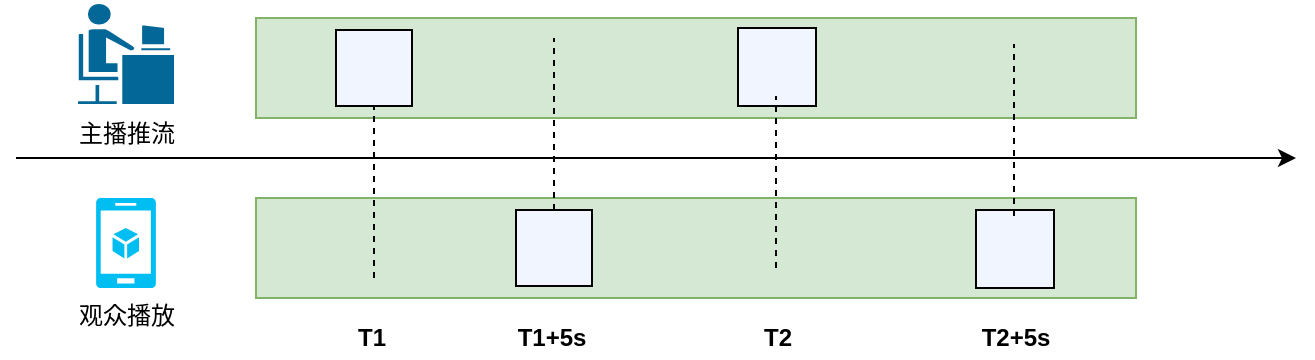 <mxfile version="13.7.1" type="github">
  <diagram id="u_ocVhJctb_wjDql_mSc" name="Page-1">
    <mxGraphModel dx="782" dy="437" grid="1" gridSize="10" guides="1" tooltips="1" connect="1" arrows="1" fold="1" page="1" pageScale="1" pageWidth="827" pageHeight="1169" math="0" shadow="0">
      <root>
        <mxCell id="0" />
        <mxCell id="1" parent="0" />
        <mxCell id="Yzw_YggQscu0gE9qUhRb-2" value="" style="rounded=0;whiteSpace=wrap;html=1;fillColor=#d5e8d4;strokeColor=#82b366;" vertex="1" parent="1">
          <mxGeometry x="220" y="240" width="440" height="50" as="geometry" />
        </mxCell>
        <mxCell id="Yzw_YggQscu0gE9qUhRb-3" value="" style="endArrow=classic;html=1;" edge="1" parent="1">
          <mxGeometry width="50" height="50" relative="1" as="geometry">
            <mxPoint x="100" y="220" as="sourcePoint" />
            <mxPoint x="740" y="220" as="targetPoint" />
          </mxGeometry>
        </mxCell>
        <mxCell id="Yzw_YggQscu0gE9qUhRb-4" value="" style="rounded=0;whiteSpace=wrap;html=1;fillColor=#d5e8d4;strokeColor=#82b366;" vertex="1" parent="1">
          <mxGeometry x="220" y="150" width="440" height="50" as="geometry" />
        </mxCell>
        <mxCell id="Yzw_YggQscu0gE9qUhRb-11" value="" style="shape=image;html=1;verticalAlign=top;verticalLabelPosition=bottom;labelBackgroundColor=#ffffff;imageAspect=0;aspect=fixed;image=https://cdn4.iconfinder.com/data/icons/stick-figures-in-motion/100/stickfigure_17-128.png;imageBackground=#F0F5FF;imageBorder=#000000;" vertex="1" parent="1">
          <mxGeometry x="260" y="156" width="38" height="38" as="geometry" />
        </mxCell>
        <mxCell id="Yzw_YggQscu0gE9qUhRb-12" value="" style="endArrow=none;dashed=1;html=1;entryX=0.5;entryY=1;entryDx=0;entryDy=0;" edge="1" parent="1" target="Yzw_YggQscu0gE9qUhRb-11">
          <mxGeometry width="50" height="50" relative="1" as="geometry">
            <mxPoint x="279" y="280" as="sourcePoint" />
            <mxPoint x="430" y="200" as="targetPoint" />
          </mxGeometry>
        </mxCell>
        <mxCell id="Yzw_YggQscu0gE9qUhRb-13" value="" style="shape=image;html=1;verticalAlign=top;verticalLabelPosition=bottom;labelBackgroundColor=#ffffff;imageAspect=0;aspect=fixed;image=https://cdn4.iconfinder.com/data/icons/stick-figures-in-motion/100/stickfigure_17-128.png;imageBackground=#F0F5FF;imageBorder=#000000;" vertex="1" parent="1">
          <mxGeometry x="350" y="246" width="38" height="38" as="geometry" />
        </mxCell>
        <mxCell id="Yzw_YggQscu0gE9qUhRb-16" value="" style="endArrow=none;dashed=1;html=1;exitX=0.5;exitY=0;exitDx=0;exitDy=0;" edge="1" parent="1" source="Yzw_YggQscu0gE9qUhRb-13">
          <mxGeometry width="50" height="50" relative="1" as="geometry">
            <mxPoint x="368.9" y="224.5" as="sourcePoint" />
            <mxPoint x="369" y="160" as="targetPoint" />
          </mxGeometry>
        </mxCell>
        <mxCell id="Yzw_YggQscu0gE9qUhRb-18" value="" style="shape=image;html=1;verticalAlign=top;verticalLabelPosition=bottom;labelBackgroundColor=#ffffff;imageAspect=0;aspect=fixed;image=https://cdn4.iconfinder.com/data/icons/stick-figures-in-motion/100/stickfigure_8-128.png;imageBorder=#000000;imageBackground=#F0F5FF;" vertex="1" parent="1">
          <mxGeometry x="461" y="155" width="39" height="39" as="geometry" />
        </mxCell>
        <mxCell id="Yzw_YggQscu0gE9qUhRb-19" value="" style="shape=image;html=1;verticalAlign=top;verticalLabelPosition=bottom;labelBackgroundColor=#ffffff;imageAspect=0;aspect=fixed;image=https://cdn4.iconfinder.com/data/icons/stick-figures-in-motion/100/stickfigure_8-128.png;imageBorder=#000000;imageBackground=#F0F5FF;" vertex="1" parent="1">
          <mxGeometry x="580" y="246" width="39" height="39" as="geometry" />
        </mxCell>
        <mxCell id="Yzw_YggQscu0gE9qUhRb-20" value="" style="endArrow=none;dashed=1;html=1;entryX=0.5;entryY=1;entryDx=0;entryDy=0;" edge="1" parent="1">
          <mxGeometry width="50" height="50" relative="1" as="geometry">
            <mxPoint x="480" y="275" as="sourcePoint" />
            <mxPoint x="480" y="189" as="targetPoint" />
          </mxGeometry>
        </mxCell>
        <mxCell id="Yzw_YggQscu0gE9qUhRb-21" value="" style="endArrow=none;dashed=1;html=1;exitX=0.5;exitY=0;exitDx=0;exitDy=0;" edge="1" parent="1">
          <mxGeometry width="50" height="50" relative="1" as="geometry">
            <mxPoint x="599" y="249" as="sourcePoint" />
            <mxPoint x="599" y="163" as="targetPoint" />
          </mxGeometry>
        </mxCell>
        <mxCell id="Yzw_YggQscu0gE9qUhRb-22" value="T1" style="text;html=1;strokeColor=none;fillColor=none;align=center;verticalAlign=middle;whiteSpace=wrap;rounded=0;fontStyle=1" vertex="1" parent="1">
          <mxGeometry x="258" y="300" width="40" height="20" as="geometry" />
        </mxCell>
        <mxCell id="Yzw_YggQscu0gE9qUhRb-23" value="T1+5s" style="text;html=1;strokeColor=none;fillColor=none;align=center;verticalAlign=middle;whiteSpace=wrap;rounded=0;fontStyle=1" vertex="1" parent="1">
          <mxGeometry x="348" y="300" width="40" height="20" as="geometry" />
        </mxCell>
        <mxCell id="Yzw_YggQscu0gE9qUhRb-24" value="T2+5s" style="text;html=1;strokeColor=none;fillColor=none;align=center;verticalAlign=middle;whiteSpace=wrap;rounded=0;fontStyle=1" vertex="1" parent="1">
          <mxGeometry x="580" y="300" width="40" height="20" as="geometry" />
        </mxCell>
        <mxCell id="Yzw_YggQscu0gE9qUhRb-25" value="T2" style="text;html=1;strokeColor=none;fillColor=none;align=center;verticalAlign=middle;whiteSpace=wrap;rounded=0;fontStyle=1" vertex="1" parent="1">
          <mxGeometry x="461" y="300" width="40" height="20" as="geometry" />
        </mxCell>
        <mxCell id="Yzw_YggQscu0gE9qUhRb-26" value="主播推流" style="shape=mxgraph.cisco.people.androgenous_person;html=1;pointerEvents=1;dashed=0;fillColor=#036897;strokeColor=#ffffff;strokeWidth=2;verticalLabelPosition=bottom;verticalAlign=top;align=center;outlineConnect=0;rounded=0;" vertex="1" parent="1">
          <mxGeometry x="130" y="142" width="50" height="52" as="geometry" />
        </mxCell>
        <mxCell id="Yzw_YggQscu0gE9qUhRb-27" value="观众播放" style="verticalLabelPosition=bottom;html=1;verticalAlign=top;align=center;strokeColor=none;fillColor=#00BEF2;shape=mxgraph.azure.mobile_services;pointerEvents=1;rounded=0;" vertex="1" parent="1">
          <mxGeometry x="140" y="240" width="30" height="45" as="geometry" />
        </mxCell>
      </root>
    </mxGraphModel>
  </diagram>
</mxfile>
